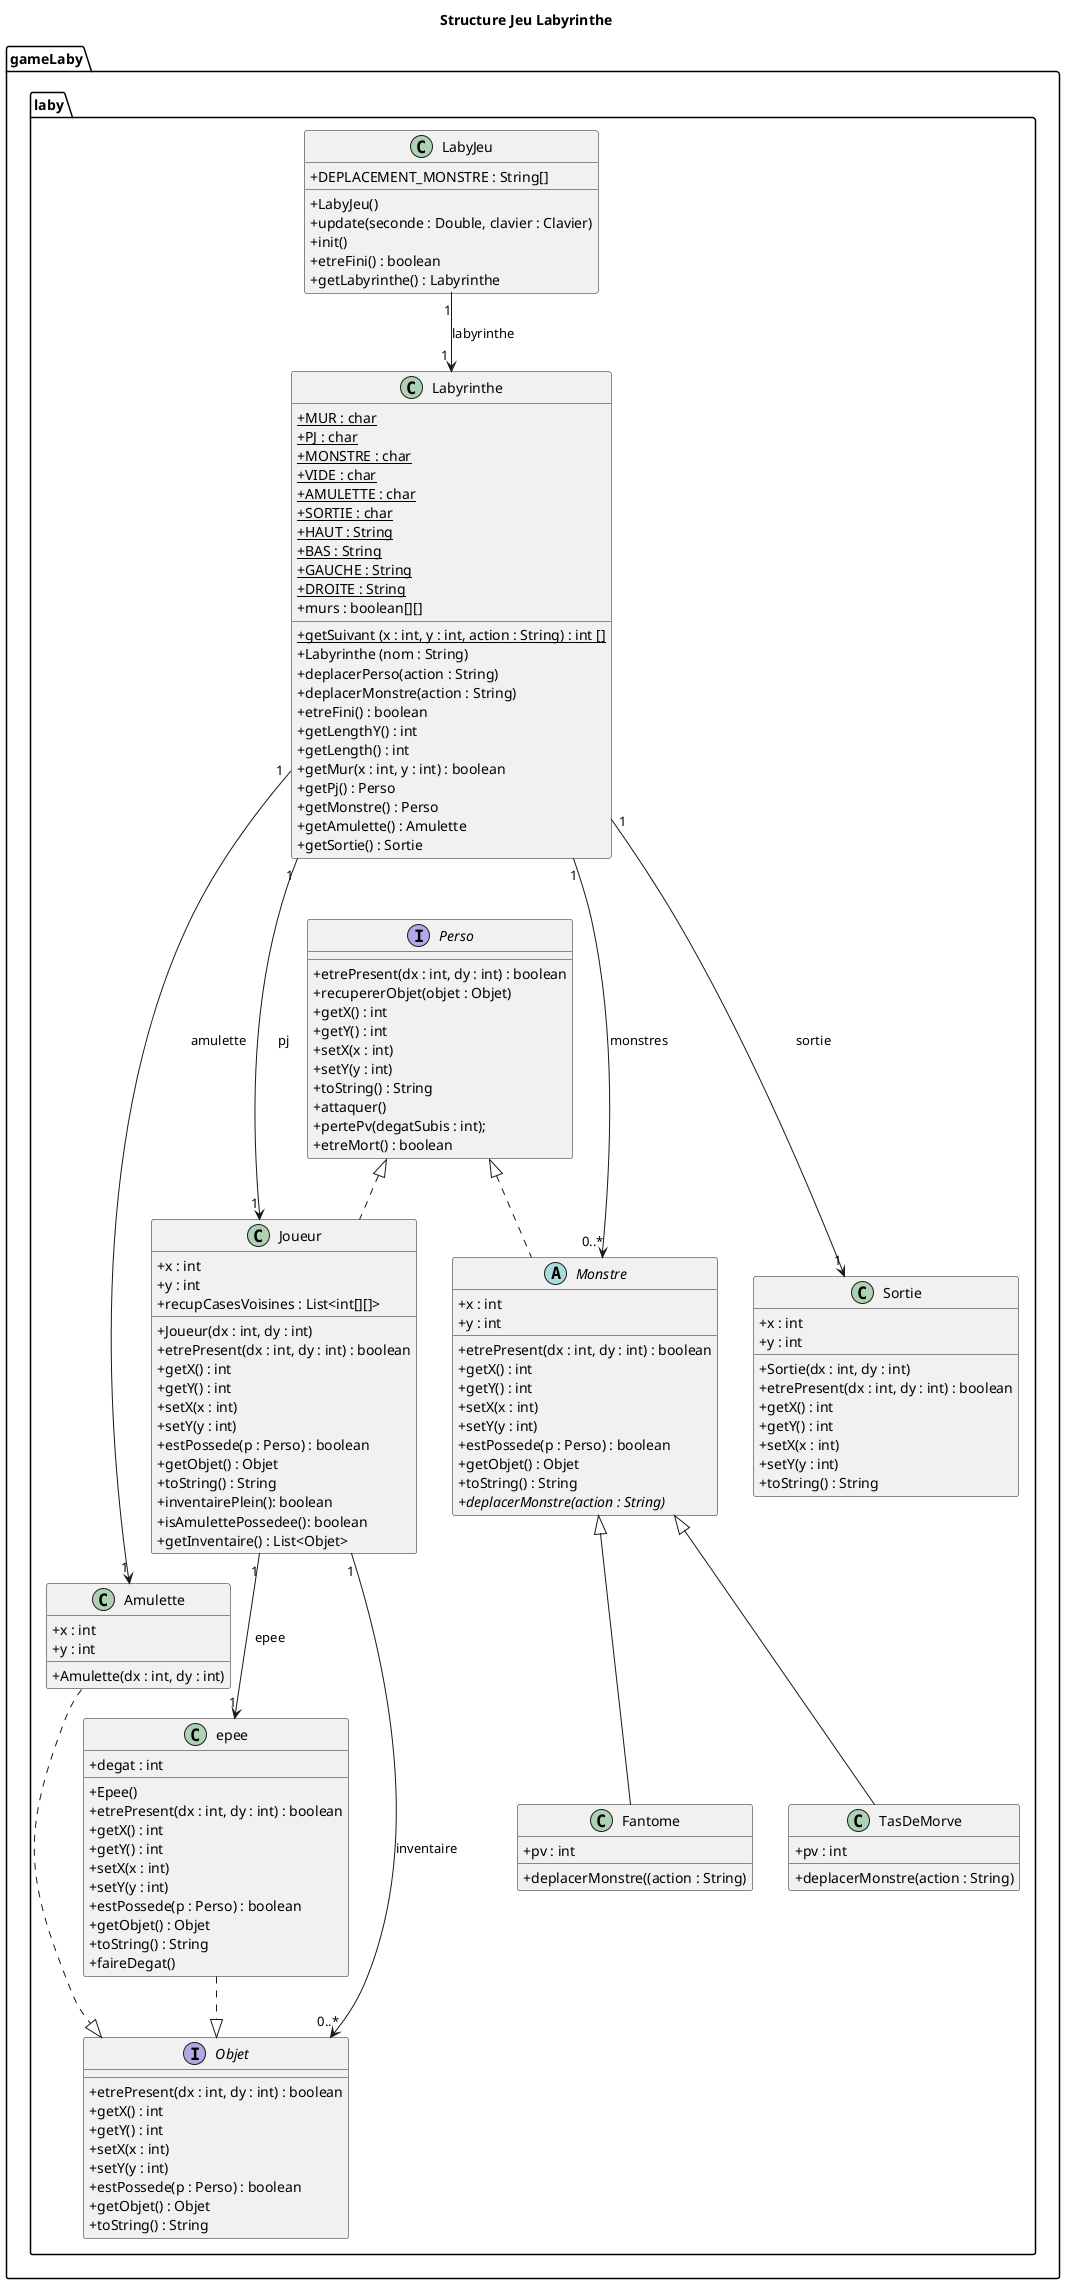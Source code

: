 @startuml
'https://plantuml.com/class-diagram

title Structure Jeu Labyrinthe


package gameLaby.laby{
skinparam classAttributeIconSize 0
class Labyrinthe{
+ {static} MUR : char
+ {static} PJ : char
+ {static} MONSTRE : char
+ {static} VIDE : char
+ {static} AMULETTE : char
+ {static} SORTIE : char
+ {static} HAUT : String
+ {static} BAS : String
+ {static} GAUCHE : String
+ {static} DROITE : String
+ murs : boolean[][]
+ {static} getSuivant (x : int, y : int, action : String) : int []
+ Labyrinthe (nom : String)
+ deplacerPerso(action : String)
+ deplacerMonstre(action : String)
+ etreFini() : boolean
+ getLengthY() : int
+ getLength() : int
+ getMur(x : int, y : int) : boolean
+ getPj() : Perso
+ getMonstre() : Perso
+ getAmulette() : Amulette
+ getSortie() : Sortie
}

class LabyJeu{
+DEPLACEMENT_MONSTRE : String[]
+LabyJeu()
+update(seconde : Double, clavier : Clavier)
+init()
+etreFini() : boolean
+getLabyrinthe() : Labyrinthe
}


interface Perso{
+ etrePresent(dx : int, dy : int) : boolean
+ recupererObjet(objet : Objet)
+ getX() : int
+ getY() : int
+ setX(x : int)
+ setY(y : int)
+ toString() : String
+ attaquer()
+ pertePv(degatSubis : int);
+ etreMort() : boolean
}

class Amulette{
+ x : int
+ y : int
+ Amulette(dx : int, dy : int)
}

interface Objet{
+ etrePresent(dx : int, dy : int) : boolean
+ getX() : int
+ getY() : int
+ setX(x : int)
+ setY(y : int)
+ estPossede(p : Perso) : boolean
+ getObjet() : Objet
+ toString() : String
}

class Sortie{
+ x : int
+ y : int
+ Sortie(dx : int, dy : int)
+ etrePresent(dx : int, dy : int) : boolean
+ getX() : int
+ getY() : int
+ setX(x : int)
+ setY(y : int)
+ toString() : String
}
class Joueur{
+ x : int
+ y : int
+ Joueur(dx : int, dy : int)
+ etrePresent(dx : int, dy : int) : boolean
+ getX() : int
+ getY() : int
+ setX(x : int)
+ setY(y : int)
+ estPossede(p : Perso) : boolean
+ getObjet() : Objet
+ toString() : String
+ inventairePlein(): boolean
+ isAmulettePossedee(): boolean
+ getInventaire() : List<Objet>
+ recupCasesVoisines : List<int[][]>
}

abstract Monstre{
+ x : int
+ y : int
+ etrePresent(dx : int, dy : int) : boolean
+ getX() : int
+ getY() : int
+ setX(x : int)
+ setY(y : int)
+ estPossede(p : Perso) : boolean
+ getObjet() : Objet
+ toString() : String
+ {abstract} deplacerMonstre(action : String)

}
class TasDeMorve{
+ pv : int
+ deplacerMonstre(action : String)
}

class Fantome{
+ pv : int
+ deplacerMonstre((action : String)
}

class epee{
+ degat : int
+ Epee()
+ etrePresent(dx : int, dy : int) : boolean
+ getX() : int
+ getY() : int
+ setX(x : int)
+ setY(y : int)
+ estPossede(p : Perso) : boolean
+ getObjet() : Objet
+ toString() : String
+ faireDegat()

}
}




LabyJeu "1" --> "1 " Labyrinthe : labyrinthe
Labyrinthe "1" ---> "1" Joueur : pj
Labyrinthe "1" ---> "1" Sortie : sortie
Labyrinthe "1" ---> "1" Amulette : amulette
Labyrinthe "1" ---> "0..*" Monstre : monstres
Amulette  ..|>  Objet
Joueur "1"--> "0..*"Objet : inventaire
Perso  <|..  Joueur

Perso  <|..  Monstre
Monstre <|-- TasDeMorve
Monstre <|-- Fantome
epee ..|> Objet
Joueur "1" --> "1" epee : "epee"





@enduml